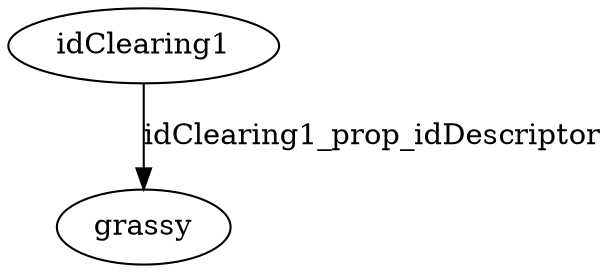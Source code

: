 strict digraph  {
idClearing1 [node_type=entity_node, root=root];
grassy;
idClearing1 -> grassy  [edge_type=property, label=idClearing1_prop_idDescriptor];
}
